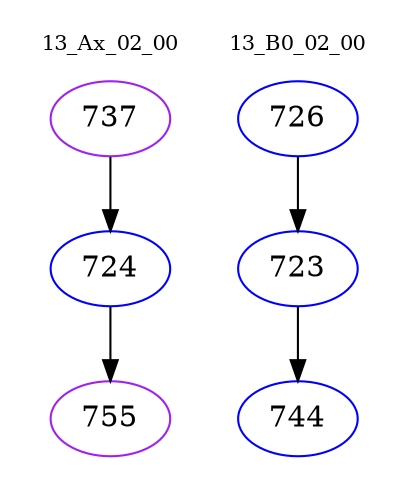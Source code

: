 digraph{
subgraph cluster_0 {
color = white
label = "13_Ax_02_00";
fontsize=10;
T0_737 [label="737", color="purple"]
T0_737 -> T0_724 [color="black"]
T0_724 [label="724", color="blue"]
T0_724 -> T0_755 [color="black"]
T0_755 [label="755", color="purple"]
}
subgraph cluster_1 {
color = white
label = "13_B0_02_00";
fontsize=10;
T1_726 [label="726", color="blue"]
T1_726 -> T1_723 [color="black"]
T1_723 [label="723", color="blue"]
T1_723 -> T1_744 [color="black"]
T1_744 [label="744", color="blue"]
}
}
